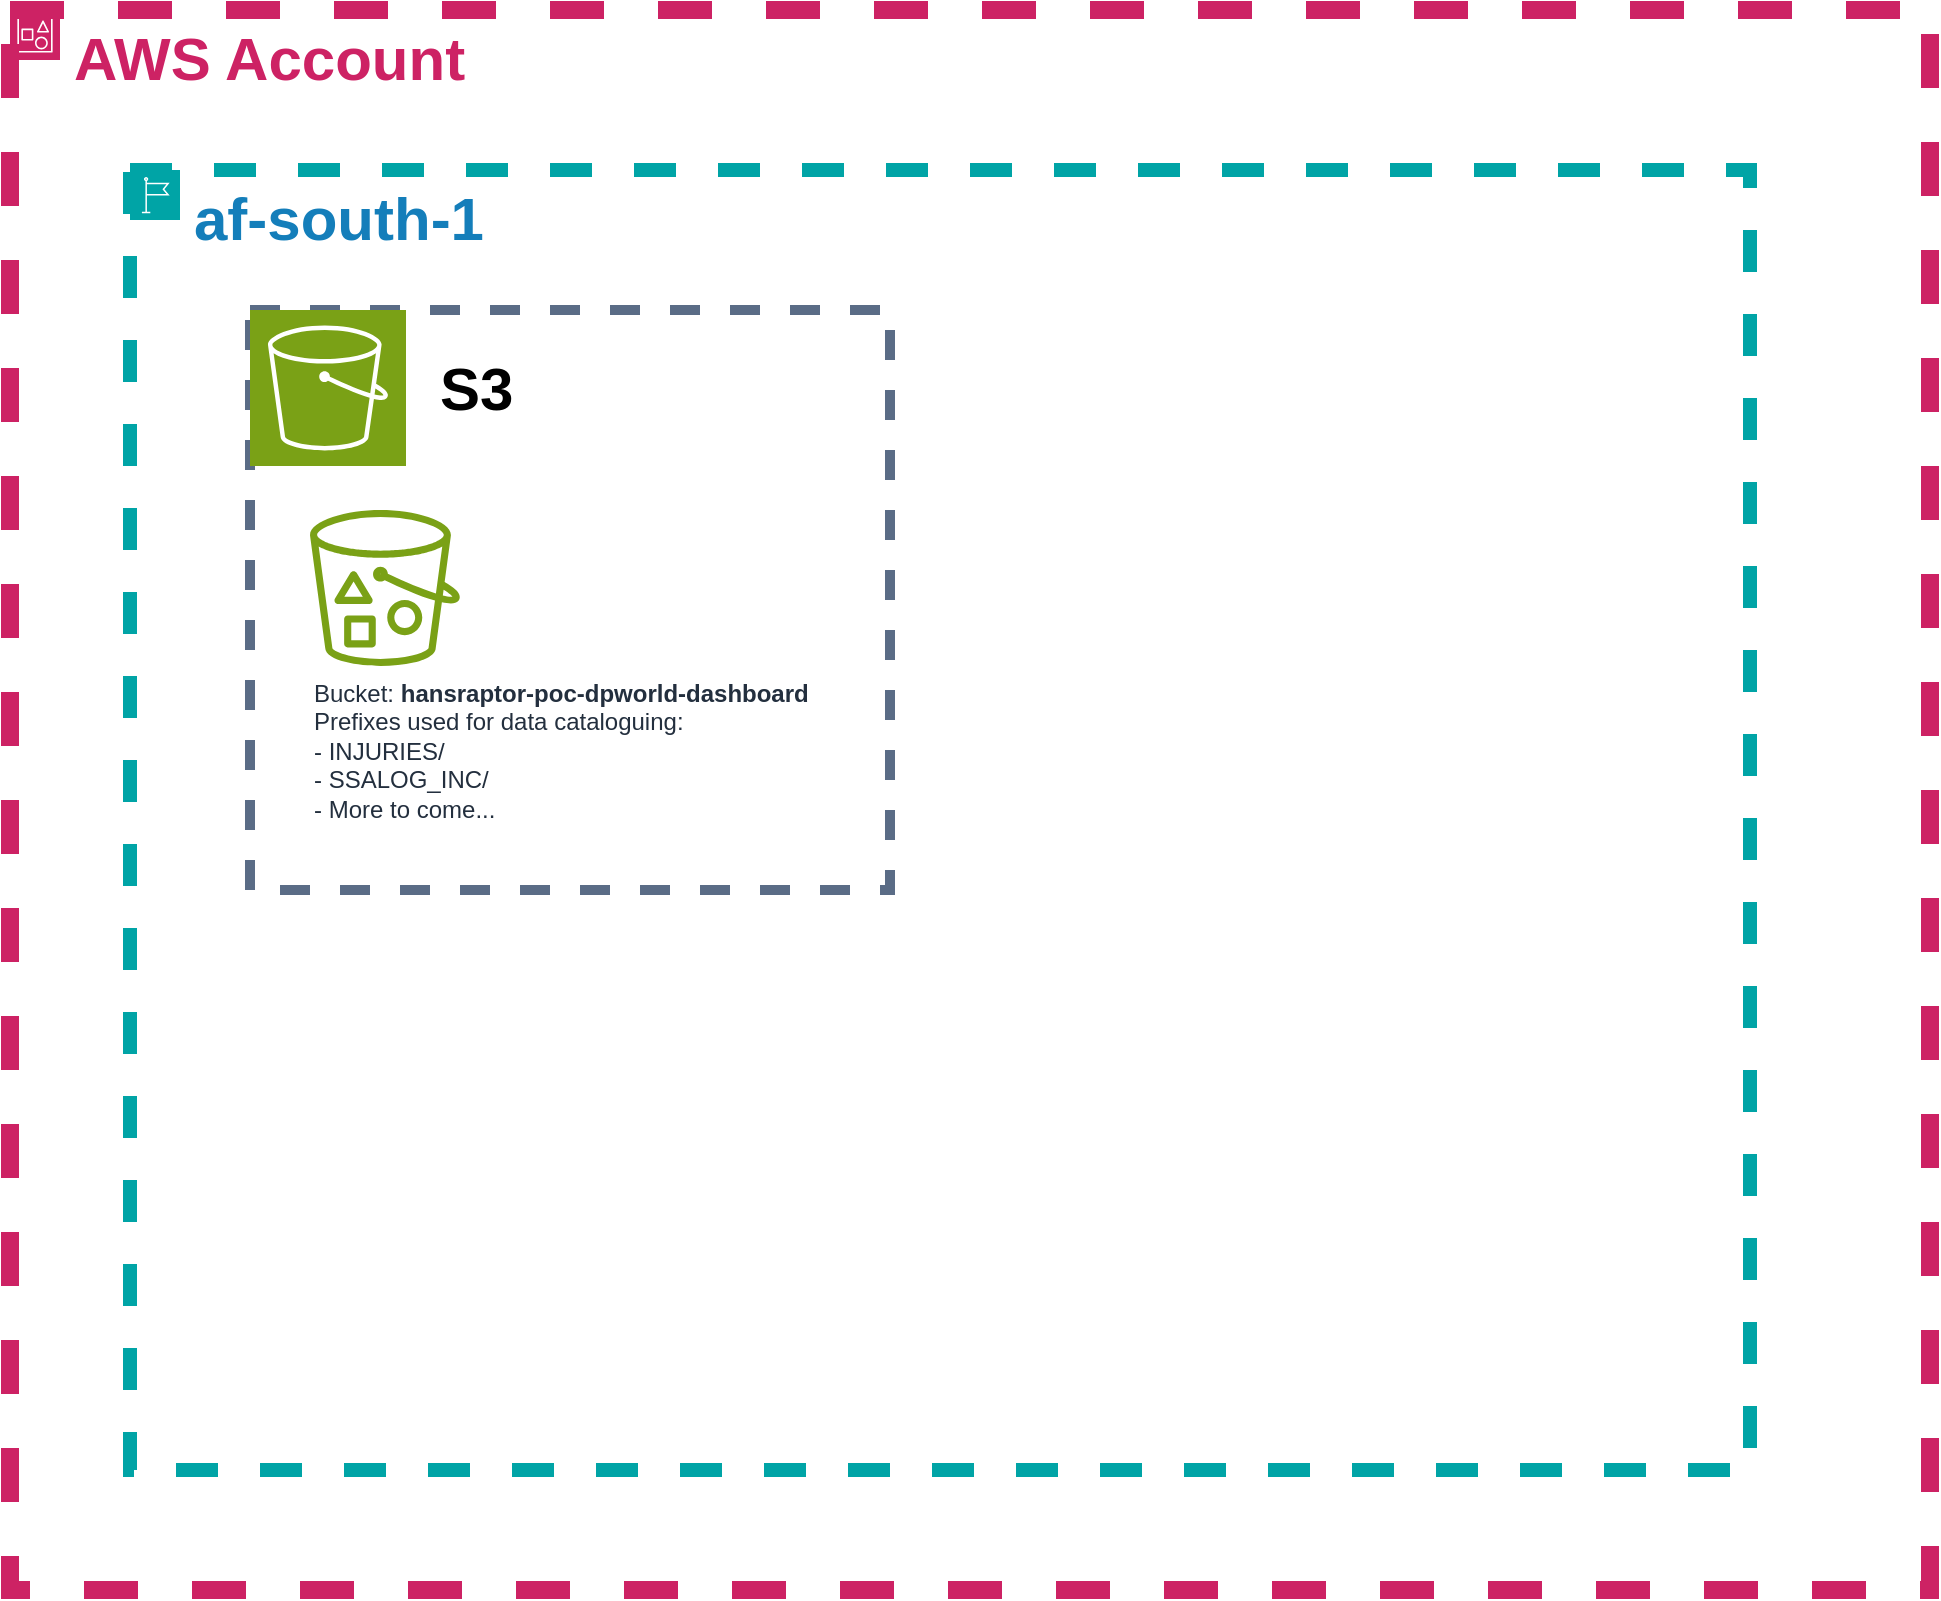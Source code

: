 <mxfile version="26.2.12">
  <diagram name="Page-1" id="07nnad0YqxYMllLoAqNN">
    <mxGraphModel dx="1599" dy="911" grid="1" gridSize="10" guides="1" tooltips="1" connect="1" arrows="1" fold="1" page="1" pageScale="1" pageWidth="4681" pageHeight="3300" math="0" shadow="0">
      <root>
        <mxCell id="0" />
        <mxCell id="1" parent="0" />
        <mxCell id="I3rigS5n5Z_DNkKy_Ji--8" value="&lt;b&gt;&lt;font style=&quot;font-size: 30px;&quot;&gt;AWS Account&lt;/font&gt;&lt;/b&gt;" style="points=[[0,0],[0.25,0],[0.5,0],[0.75,0],[1,0],[1,0.25],[1,0.5],[1,0.75],[1,1],[0.75,1],[0.5,1],[0.25,1],[0,1],[0,0.75],[0,0.5],[0,0.25]];outlineConnect=0;gradientColor=none;html=1;whiteSpace=wrap;fontSize=12;fontStyle=0;container=1;pointerEvents=0;collapsible=0;recursiveResize=0;shape=mxgraph.aws4.group;grIcon=mxgraph.aws4.group_account;strokeColor=#CD2264;fillColor=none;verticalAlign=top;align=left;spacingLeft=30;fontColor=#CD2264;dashed=1;strokeWidth=9;" vertex="1" parent="1">
          <mxGeometry x="300" y="80" width="960" height="790" as="geometry" />
        </mxCell>
        <mxCell id="I3rigS5n5Z_DNkKy_Ji--4" value="&lt;b&gt;&lt;font style=&quot;font-size: 30px;&quot;&gt;af-south-1&lt;/font&gt;&lt;/b&gt;" style="points=[[0,0],[0.25,0],[0.5,0],[0.75,0],[1,0],[1,0.25],[1,0.5],[1,0.75],[1,1],[0.75,1],[0.5,1],[0.25,1],[0,1],[0,0.75],[0,0.5],[0,0.25]];outlineConnect=0;gradientColor=none;html=1;whiteSpace=wrap;fontSize=12;fontStyle=0;container=1;pointerEvents=0;collapsible=0;recursiveResize=0;shape=mxgraph.aws4.group;grIcon=mxgraph.aws4.group_region;strokeColor=#00A4A6;fillColor=none;verticalAlign=top;align=left;spacingLeft=30;fontColor=#147EBA;dashed=1;strokeWidth=7;" vertex="1" parent="I3rigS5n5Z_DNkKy_Ji--8">
          <mxGeometry x="60" y="80" width="810" height="650" as="geometry" />
        </mxCell>
        <mxCell id="I3rigS5n5Z_DNkKy_Ji--3" value="" style="fillColor=none;strokeColor=light-dark(#5A6C86,#61820B);dashed=1;verticalAlign=top;fontStyle=0;fontColor=#5A6C86;whiteSpace=wrap;html=1;strokeWidth=5;" vertex="1" parent="I3rigS5n5Z_DNkKy_Ji--4">
          <mxGeometry x="60" y="70" width="320" height="290" as="geometry" />
        </mxCell>
        <mxCell id="I3rigS5n5Z_DNkKy_Ji--1" value="&lt;b&gt;&lt;font style=&quot;color: light-dark(rgb(0, 0, 0), rgb(97, 130, 11));&quot;&gt;S3&lt;/font&gt;&lt;/b&gt;" style="sketch=0;points=[[0,0,0],[0.25,0,0],[0.5,0,0],[0.75,0,0],[1,0,0],[0,1,0],[0.25,1,0],[0.5,1,0],[0.75,1,0],[1,1,0],[0,0.25,0],[0,0.5,0],[0,0.75,0],[1,0.25,0],[1,0.5,0],[1,0.75,0]];outlineConnect=0;fontColor=#232F3E;fillColor=#7AA116;strokeColor=#ffffff;dashed=0;verticalLabelPosition=middle;verticalAlign=middle;align=left;html=1;fontSize=30;fontStyle=0;aspect=fixed;shape=mxgraph.aws4.resourceIcon;resIcon=mxgraph.aws4.s3;labelPosition=right;spacingLeft=15;" vertex="1" parent="I3rigS5n5Z_DNkKy_Ji--4">
          <mxGeometry x="60" y="70" width="78" height="78" as="geometry" />
        </mxCell>
        <mxCell id="I3rigS5n5Z_DNkKy_Ji--9" value="Bucket: &lt;b&gt;hansraptor-poc-dpworld-dashboard&lt;/b&gt;&lt;div&gt;Prefixes used for data cataloguing:&lt;/div&gt;&lt;div&gt;-&amp;nbsp;INJURIES/&lt;/div&gt;&lt;div&gt;-&amp;nbsp;SSALOG_INC/&lt;/div&gt;&lt;div&gt;- More to come...&lt;/div&gt;" style="sketch=0;outlineConnect=0;fontColor=#232F3E;gradientColor=none;fillColor=#7AA116;strokeColor=none;dashed=0;verticalLabelPosition=bottom;verticalAlign=top;align=left;html=1;fontSize=12;fontStyle=0;aspect=fixed;pointerEvents=1;shape=mxgraph.aws4.bucket_with_objects;" vertex="1" parent="I3rigS5n5Z_DNkKy_Ji--4">
          <mxGeometry x="90" y="170" width="75" height="78" as="geometry" />
        </mxCell>
      </root>
    </mxGraphModel>
  </diagram>
</mxfile>
